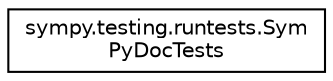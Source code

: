 digraph "Graphical Class Hierarchy"
{
 // LATEX_PDF_SIZE
  edge [fontname="Helvetica",fontsize="10",labelfontname="Helvetica",labelfontsize="10"];
  node [fontname="Helvetica",fontsize="10",shape=record];
  rankdir="LR";
  Node0 [label="sympy.testing.runtests.Sym\lPyDocTests",height=0.2,width=0.4,color="black", fillcolor="white", style="filled",URL="$classsympy_1_1testing_1_1runtests_1_1SymPyDocTests.html",tooltip=" "];
}
